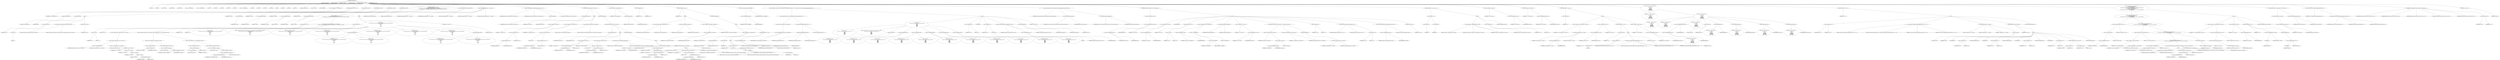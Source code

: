 digraph hostapd_notif_assoc {  
"1000125" [label = "(METHOD,hostapd_notif_assoc)" ]
"1000126" [label = "(PARAM,hostapd_data *hapd)" ]
"1000127" [label = "(PARAM,const u8 *addr)" ]
"1000128" [label = "(PARAM,const u8 *req_ies)" ]
"1000129" [label = "(PARAM,size_t req_ies_len)" ]
"1000130" [label = "(PARAM,int reassoc)" ]
"1000131" [label = "(BLOCK,,)" ]
"1000132" [label = "(LOCAL,v5: int)" ]
"1000133" [label = "(LOCAL,v6: u8)" ]
"1000134" [label = "(LOCAL,v7: const u8 *)" ]
"1000135" [label = "(LOCAL,v8: sta_info *)" ]
"1000136" [label = "(LOCAL,sta: sta_info *)" ]
"1000137" [label = "(LOCAL,v10: wpa_state_machine *)" ]
"1000138" [label = "(LOCAL,v11: wpa_authenticator *)" ]
"1000139" [label = "(LOCAL,v12: int)" ]
"1000140" [label = "(LOCAL,v13: int)" ]
"1000141" [label = "(LOCAL,v14: bool)" ]
"1000142" [label = "(LOCAL,v15: u32)" ]
"1000143" [label = "(LOCAL,v16: int)" ]
"1000144" [label = "(LOCAL,v17: wpa_state_machine *)" ]
"1000145" [label = "(LOCAL,v18: int)" ]
"1000146" [label = "(LOCAL,v20: u8 *)" ]
"1000147" [label = "(LOCAL,v21: int)" ]
"1000148" [label = "(LOCAL,v22: int)" ]
"1000149" [label = "(LOCAL,p: u8)" ]
"1000150" [label = "(LOCAL,pa: u8 *)" ]
"1000151" [label = "(LOCAL,res: u8)" ]
"1000152" [label = "(LOCAL,resa: int)" ]
"1000153" [label = "(LOCAL,elems: ieee802_11_elems)" ]
"1000154" [label = "(LOCAL,buf: u8 [ 1064 ])" ]
"1000155" [label = "(LOCAL,v29: unsigned int)" ]
"1000156" [label = "(<operator>.assignment,v29 = __readgsdword(0x14u))" ]
"1000157" [label = "(IDENTIFIER,v29,v29 = __readgsdword(0x14u))" ]
"1000158" [label = "(__readgsdword,__readgsdword(0x14u))" ]
"1000159" [label = "(LITERAL,0x14u,__readgsdword(0x14u))" ]
"1000160" [label = "(CONTROL_STRUCTURE,if ( !addr ),if ( !addr ))" ]
"1000161" [label = "(<operator>.logicalNot,!addr)" ]
"1000162" [label = "(IDENTIFIER,addr,!addr)" ]
"1000163" [label = "(BLOCK,,)" ]
"1000164" [label = "(<operator>.assignment,v18 = -1)" ]
"1000165" [label = "(IDENTIFIER,v18,v18 = -1)" ]
"1000166" [label = "(<operator>.minus,-1)" ]
"1000167" [label = "(LITERAL,1,-1)" ]
"1000168" [label = "(wpa_printf,wpa_printf(2, \"hostapd_notif_assoc: Skip event with no address\"))" ]
"1000169" [label = "(LITERAL,2,wpa_printf(2, \"hostapd_notif_assoc: Skip event with no address\"))" ]
"1000170" [label = "(LITERAL,\"hostapd_notif_assoc: Skip event with no address\",wpa_printf(2, \"hostapd_notif_assoc: Skip event with no address\"))" ]
"1000171" [label = "(RETURN,return v18;,return v18;)" ]
"1000172" [label = "(IDENTIFIER,v18,return v18;)" ]
"1000173" [label = "(<operator>.assignment,v5 = *addr)" ]
"1000174" [label = "(IDENTIFIER,v5,v5 = *addr)" ]
"1000175" [label = "(<operator>.indirection,*addr)" ]
"1000176" [label = "(IDENTIFIER,addr,v5 = *addr)" ]
"1000177" [label = "(<operator>.assignment,v6 = addr[4])" ]
"1000178" [label = "(IDENTIFIER,v6,v6 = addr[4])" ]
"1000179" [label = "(<operator>.indirectIndexAccess,addr[4])" ]
"1000180" [label = "(IDENTIFIER,addr,v6 = addr[4])" ]
"1000181" [label = "(LITERAL,4,v6 = addr[4])" ]
"1000182" [label = "(<operator>.assignment,res = addr[2])" ]
"1000183" [label = "(IDENTIFIER,res,res = addr[2])" ]
"1000184" [label = "(<operator>.indirectIndexAccess,addr[2])" ]
"1000185" [label = "(IDENTIFIER,addr,res = addr[2])" ]
"1000186" [label = "(LITERAL,2,res = addr[2])" ]
"1000187" [label = "(<operator>.assignment,p = addr[3])" ]
"1000188" [label = "(IDENTIFIER,p,p = addr[3])" ]
"1000189" [label = "(<operator>.indirectIndexAccess,addr[3])" ]
"1000190" [label = "(IDENTIFIER,addr,p = addr[3])" ]
"1000191" [label = "(LITERAL,3,p = addr[3])" ]
"1000192" [label = "(CONTROL_STRUCTURE,if ( (v5 & 1) != 0\n    || !(addr[5] | (unsigned __int8)(v6 | p | res | v5 | addr[1]))\n    || *(_DWORD *)addr == *(_DWORD *)hapd->own_addr && *((_WORD *)addr + 2) == *(_WORD *)&hapd->own_addr[4] ),if ( (v5 & 1) != 0\n    || !(addr[5] | (unsigned __int8)(v6 | p | res | v5 | addr[1]))\n    || *(_DWORD *)addr == *(_DWORD *)hapd->own_addr && *((_WORD *)addr + 2) == *(_WORD *)&hapd->own_addr[4] ))" ]
"1000193" [label = "(<operator>.logicalOr,(v5 & 1) != 0\n    || !(addr[5] | (unsigned __int8)(v6 | p | res | v5 | addr[1]))\n    || *(_DWORD *)addr == *(_DWORD *)hapd->own_addr && *((_WORD *)addr + 2) == *(_WORD *)&hapd->own_addr[4])" ]
"1000194" [label = "(<operator>.notEquals,(v5 & 1) != 0)" ]
"1000195" [label = "(<operator>.and,v5 & 1)" ]
"1000196" [label = "(IDENTIFIER,v5,v5 & 1)" ]
"1000197" [label = "(LITERAL,1,v5 & 1)" ]
"1000198" [label = "(LITERAL,0,(v5 & 1) != 0)" ]
"1000199" [label = "(<operator>.logicalOr,!(addr[5] | (unsigned __int8)(v6 | p | res | v5 | addr[1]))\n    || *(_DWORD *)addr == *(_DWORD *)hapd->own_addr && *((_WORD *)addr + 2) == *(_WORD *)&hapd->own_addr[4])" ]
"1000200" [label = "(<operator>.logicalNot,!(addr[5] | (unsigned __int8)(v6 | p | res | v5 | addr[1])))" ]
"1000201" [label = "(<operator>.or,addr[5] | (unsigned __int8)(v6 | p | res | v5 | addr[1]))" ]
"1000202" [label = "(<operator>.indirectIndexAccess,addr[5])" ]
"1000203" [label = "(IDENTIFIER,addr,addr[5] | (unsigned __int8)(v6 | p | res | v5 | addr[1]))" ]
"1000204" [label = "(LITERAL,5,addr[5] | (unsigned __int8)(v6 | p | res | v5 | addr[1]))" ]
"1000205" [label = "(<operator>.cast,(unsigned __int8)(v6 | p | res | v5 | addr[1]))" ]
"1000206" [label = "(UNKNOWN,unsigned __int8,unsigned __int8)" ]
"1000207" [label = "(<operator>.or,v6 | p | res | v5 | addr[1])" ]
"1000208" [label = "(IDENTIFIER,v6,v6 | p | res | v5 | addr[1])" ]
"1000209" [label = "(<operator>.or,p | res | v5 | addr[1])" ]
"1000210" [label = "(IDENTIFIER,p,p | res | v5 | addr[1])" ]
"1000211" [label = "(<operator>.or,res | v5 | addr[1])" ]
"1000212" [label = "(IDENTIFIER,res,res | v5 | addr[1])" ]
"1000213" [label = "(<operator>.or,v5 | addr[1])" ]
"1000214" [label = "(IDENTIFIER,v5,v5 | addr[1])" ]
"1000215" [label = "(<operator>.indirectIndexAccess,addr[1])" ]
"1000216" [label = "(IDENTIFIER,addr,v5 | addr[1])" ]
"1000217" [label = "(LITERAL,1,v5 | addr[1])" ]
"1000218" [label = "(<operator>.logicalAnd,*(_DWORD *)addr == *(_DWORD *)hapd->own_addr && *((_WORD *)addr + 2) == *(_WORD *)&hapd->own_addr[4])" ]
"1000219" [label = "(<operator>.equals,*(_DWORD *)addr == *(_DWORD *)hapd->own_addr)" ]
"1000220" [label = "(<operator>.indirection,*(_DWORD *)addr)" ]
"1000221" [label = "(<operator>.cast,(_DWORD *)addr)" ]
"1000222" [label = "(UNKNOWN,_DWORD *,_DWORD *)" ]
"1000223" [label = "(IDENTIFIER,addr,(_DWORD *)addr)" ]
"1000224" [label = "(<operator>.indirection,*(_DWORD *)hapd->own_addr)" ]
"1000225" [label = "(<operator>.cast,(_DWORD *)hapd->own_addr)" ]
"1000226" [label = "(UNKNOWN,_DWORD *,_DWORD *)" ]
"1000227" [label = "(<operator>.indirectFieldAccess,hapd->own_addr)" ]
"1000228" [label = "(IDENTIFIER,hapd,(_DWORD *)hapd->own_addr)" ]
"1000229" [label = "(FIELD_IDENTIFIER,own_addr,own_addr)" ]
"1000230" [label = "(<operator>.equals,*((_WORD *)addr + 2) == *(_WORD *)&hapd->own_addr[4])" ]
"1000231" [label = "(<operator>.indirection,*((_WORD *)addr + 2))" ]
"1000232" [label = "(<operator>.addition,(_WORD *)addr + 2)" ]
"1000233" [label = "(<operator>.cast,(_WORD *)addr)" ]
"1000234" [label = "(UNKNOWN,_WORD *,_WORD *)" ]
"1000235" [label = "(IDENTIFIER,addr,(_WORD *)addr)" ]
"1000236" [label = "(LITERAL,2,(_WORD *)addr + 2)" ]
"1000237" [label = "(<operator>.indirection,*(_WORD *)&hapd->own_addr[4])" ]
"1000238" [label = "(<operator>.cast,(_WORD *)&hapd->own_addr[4])" ]
"1000239" [label = "(UNKNOWN,_WORD *,_WORD *)" ]
"1000240" [label = "(<operator>.addressOf,&hapd->own_addr[4])" ]
"1000241" [label = "(<operator>.indirectIndexAccess,hapd->own_addr[4])" ]
"1000242" [label = "(<operator>.indirectFieldAccess,hapd->own_addr)" ]
"1000243" [label = "(IDENTIFIER,hapd,(_WORD *)&hapd->own_addr[4])" ]
"1000244" [label = "(FIELD_IDENTIFIER,own_addr,own_addr)" ]
"1000245" [label = "(LITERAL,4,(_WORD *)&hapd->own_addr[4])" ]
"1000246" [label = "(BLOCK,,)" ]
"1000247" [label = "(<operator>.assignment,v18 = 0)" ]
"1000248" [label = "(IDENTIFIER,v18,v18 = 0)" ]
"1000249" [label = "(LITERAL,0,v18 = 0)" ]
"1000250" [label = "(wpa_printf,wpa_printf(\n      2,\n      \"%s: Invalid SA=%02x:%02x:%02x:%02x:%02x:%02x in received indication - ignore this indication silently\",\n      \"hostapd_notif_assoc\",\n      v5,\n      addr[1],\n      res,\n      p,\n      v6,\n      addr[5]))" ]
"1000251" [label = "(LITERAL,2,wpa_printf(\n      2,\n      \"%s: Invalid SA=%02x:%02x:%02x:%02x:%02x:%02x in received indication - ignore this indication silently\",\n      \"hostapd_notif_assoc\",\n      v5,\n      addr[1],\n      res,\n      p,\n      v6,\n      addr[5]))" ]
"1000252" [label = "(LITERAL,\"%s: Invalid SA=%02x:%02x:%02x:%02x:%02x:%02x in received indication - ignore this indication silently\",wpa_printf(\n      2,\n      \"%s: Invalid SA=%02x:%02x:%02x:%02x:%02x:%02x in received indication - ignore this indication silently\",\n      \"hostapd_notif_assoc\",\n      v5,\n      addr[1],\n      res,\n      p,\n      v6,\n      addr[5]))" ]
"1000253" [label = "(LITERAL,\"hostapd_notif_assoc\",wpa_printf(\n      2,\n      \"%s: Invalid SA=%02x:%02x:%02x:%02x:%02x:%02x in received indication - ignore this indication silently\",\n      \"hostapd_notif_assoc\",\n      v5,\n      addr[1],\n      res,\n      p,\n      v6,\n      addr[5]))" ]
"1000254" [label = "(IDENTIFIER,v5,wpa_printf(\n      2,\n      \"%s: Invalid SA=%02x:%02x:%02x:%02x:%02x:%02x in received indication - ignore this indication silently\",\n      \"hostapd_notif_assoc\",\n      v5,\n      addr[1],\n      res,\n      p,\n      v6,\n      addr[5]))" ]
"1000255" [label = "(<operator>.indirectIndexAccess,addr[1])" ]
"1000256" [label = "(IDENTIFIER,addr,wpa_printf(\n      2,\n      \"%s: Invalid SA=%02x:%02x:%02x:%02x:%02x:%02x in received indication - ignore this indication silently\",\n      \"hostapd_notif_assoc\",\n      v5,\n      addr[1],\n      res,\n      p,\n      v6,\n      addr[5]))" ]
"1000257" [label = "(LITERAL,1,wpa_printf(\n      2,\n      \"%s: Invalid SA=%02x:%02x:%02x:%02x:%02x:%02x in received indication - ignore this indication silently\",\n      \"hostapd_notif_assoc\",\n      v5,\n      addr[1],\n      res,\n      p,\n      v6,\n      addr[5]))" ]
"1000258" [label = "(IDENTIFIER,res,wpa_printf(\n      2,\n      \"%s: Invalid SA=%02x:%02x:%02x:%02x:%02x:%02x in received indication - ignore this indication silently\",\n      \"hostapd_notif_assoc\",\n      v5,\n      addr[1],\n      res,\n      p,\n      v6,\n      addr[5]))" ]
"1000259" [label = "(IDENTIFIER,p,wpa_printf(\n      2,\n      \"%s: Invalid SA=%02x:%02x:%02x:%02x:%02x:%02x in received indication - ignore this indication silently\",\n      \"hostapd_notif_assoc\",\n      v5,\n      addr[1],\n      res,\n      p,\n      v6,\n      addr[5]))" ]
"1000260" [label = "(IDENTIFIER,v6,wpa_printf(\n      2,\n      \"%s: Invalid SA=%02x:%02x:%02x:%02x:%02x:%02x in received indication - ignore this indication silently\",\n      \"hostapd_notif_assoc\",\n      v5,\n      addr[1],\n      res,\n      p,\n      v6,\n      addr[5]))" ]
"1000261" [label = "(<operator>.indirectIndexAccess,addr[5])" ]
"1000262" [label = "(IDENTIFIER,addr,wpa_printf(\n      2,\n      \"%s: Invalid SA=%02x:%02x:%02x:%02x:%02x:%02x in received indication - ignore this indication silently\",\n      \"hostapd_notif_assoc\",\n      v5,\n      addr[1],\n      res,\n      p,\n      v6,\n      addr[5]))" ]
"1000263" [label = "(LITERAL,5,wpa_printf(\n      2,\n      \"%s: Invalid SA=%02x:%02x:%02x:%02x:%02x:%02x in received indication - ignore this indication silently\",\n      \"hostapd_notif_assoc\",\n      v5,\n      addr[1],\n      res,\n      p,\n      v6,\n      addr[5]))" ]
"1000264" [label = "(RETURN,return v18;,return v18;)" ]
"1000265" [label = "(IDENTIFIER,v18,return v18;)" ]
"1000266" [label = "(random_add_randomness,random_add_randomness(addr, 6u))" ]
"1000267" [label = "(IDENTIFIER,addr,random_add_randomness(addr, 6u))" ]
"1000268" [label = "(LITERAL,6u,random_add_randomness(addr, 6u))" ]
"1000269" [label = "(hostapd_logger,hostapd_logger(hapd, addr, 1u, 2, \"associated\"))" ]
"1000270" [label = "(IDENTIFIER,hapd,hostapd_logger(hapd, addr, 1u, 2, \"associated\"))" ]
"1000271" [label = "(IDENTIFIER,addr,hostapd_logger(hapd, addr, 1u, 2, \"associated\"))" ]
"1000272" [label = "(LITERAL,1u,hostapd_logger(hapd, addr, 1u, 2, \"associated\"))" ]
"1000273" [label = "(LITERAL,2,hostapd_logger(hapd, addr, 1u, 2, \"associated\"))" ]
"1000274" [label = "(LITERAL,\"associated\",hostapd_logger(hapd, addr, 1u, 2, \"associated\"))" ]
"1000275" [label = "(ieee802_11_parse_elems,ieee802_11_parse_elems(req_ies, req_ies_len, &elems, 0))" ]
"1000276" [label = "(IDENTIFIER,req_ies,ieee802_11_parse_elems(req_ies, req_ies_len, &elems, 0))" ]
"1000277" [label = "(IDENTIFIER,req_ies_len,ieee802_11_parse_elems(req_ies, req_ies_len, &elems, 0))" ]
"1000278" [label = "(<operator>.addressOf,&elems)" ]
"1000279" [label = "(IDENTIFIER,elems,ieee802_11_parse_elems(req_ies, req_ies_len, &elems, 0))" ]
"1000280" [label = "(LITERAL,0,ieee802_11_parse_elems(req_ies, req_ies_len, &elems, 0))" ]
"1000281" [label = "(CONTROL_STRUCTURE,if ( elems.wps_ie ),if ( elems.wps_ie ))" ]
"1000282" [label = "(<operator>.fieldAccess,elems.wps_ie)" ]
"1000283" [label = "(IDENTIFIER,elems,if ( elems.wps_ie ))" ]
"1000284" [label = "(FIELD_IDENTIFIER,wps_ie,wps_ie)" ]
"1000285" [label = "(BLOCK,,)" ]
"1000286" [label = "(<operator>.assignment,v7 = elems.wps_ie - 2)" ]
"1000287" [label = "(IDENTIFIER,v7,v7 = elems.wps_ie - 2)" ]
"1000288" [label = "(<operator>.subtraction,elems.wps_ie - 2)" ]
"1000289" [label = "(<operator>.fieldAccess,elems.wps_ie)" ]
"1000290" [label = "(IDENTIFIER,elems,elems.wps_ie - 2)" ]
"1000291" [label = "(FIELD_IDENTIFIER,wps_ie,wps_ie)" ]
"1000292" [label = "(LITERAL,2,elems.wps_ie - 2)" ]
"1000293" [label = "(<operator>.assignment,pa = (u8 *)(elems.wps_ie_len + 2))" ]
"1000294" [label = "(IDENTIFIER,pa,pa = (u8 *)(elems.wps_ie_len + 2))" ]
"1000295" [label = "(<operator>.cast,(u8 *)(elems.wps_ie_len + 2))" ]
"1000296" [label = "(UNKNOWN,u8 *,u8 *)" ]
"1000297" [label = "(<operator>.addition,elems.wps_ie_len + 2)" ]
"1000298" [label = "(<operator>.fieldAccess,elems.wps_ie_len)" ]
"1000299" [label = "(IDENTIFIER,elems,elems.wps_ie_len + 2)" ]
"1000300" [label = "(FIELD_IDENTIFIER,wps_ie_len,wps_ie_len)" ]
"1000301" [label = "(LITERAL,2,elems.wps_ie_len + 2)" ]
"1000302" [label = "(wpa_printf,wpa_printf(2, \"STA included WPS IE in (Re)AssocReq\"))" ]
"1000303" [label = "(LITERAL,2,wpa_printf(2, \"STA included WPS IE in (Re)AssocReq\"))" ]
"1000304" [label = "(LITERAL,\"STA included WPS IE in (Re)AssocReq\",wpa_printf(2, \"STA included WPS IE in (Re)AssocReq\"))" ]
"1000305" [label = "(CONTROL_STRUCTURE,else,else)" ]
"1000306" [label = "(CONTROL_STRUCTURE,if ( elems.rsn_ie ),if ( elems.rsn_ie ))" ]
"1000307" [label = "(<operator>.fieldAccess,elems.rsn_ie)" ]
"1000308" [label = "(IDENTIFIER,elems,if ( elems.rsn_ie ))" ]
"1000309" [label = "(FIELD_IDENTIFIER,rsn_ie,rsn_ie)" ]
"1000310" [label = "(BLOCK,,)" ]
"1000311" [label = "(<operator>.assignment,v7 = elems.rsn_ie - 2)" ]
"1000312" [label = "(IDENTIFIER,v7,v7 = elems.rsn_ie - 2)" ]
"1000313" [label = "(<operator>.subtraction,elems.rsn_ie - 2)" ]
"1000314" [label = "(<operator>.fieldAccess,elems.rsn_ie)" ]
"1000315" [label = "(IDENTIFIER,elems,elems.rsn_ie - 2)" ]
"1000316" [label = "(FIELD_IDENTIFIER,rsn_ie,rsn_ie)" ]
"1000317" [label = "(LITERAL,2,elems.rsn_ie - 2)" ]
"1000318" [label = "(<operator>.assignment,pa = (u8 *)(elems.rsn_ie_len + 2))" ]
"1000319" [label = "(IDENTIFIER,pa,pa = (u8 *)(elems.rsn_ie_len + 2))" ]
"1000320" [label = "(<operator>.cast,(u8 *)(elems.rsn_ie_len + 2))" ]
"1000321" [label = "(UNKNOWN,u8 *,u8 *)" ]
"1000322" [label = "(<operator>.addition,elems.rsn_ie_len + 2)" ]
"1000323" [label = "(<operator>.fieldAccess,elems.rsn_ie_len)" ]
"1000324" [label = "(IDENTIFIER,elems,elems.rsn_ie_len + 2)" ]
"1000325" [label = "(FIELD_IDENTIFIER,rsn_ie_len,rsn_ie_len)" ]
"1000326" [label = "(LITERAL,2,elems.rsn_ie_len + 2)" ]
"1000327" [label = "(wpa_printf,wpa_printf(2, \"STA included RSN IE in (Re)AssocReq\"))" ]
"1000328" [label = "(LITERAL,2,wpa_printf(2, \"STA included RSN IE in (Re)AssocReq\"))" ]
"1000329" [label = "(LITERAL,\"STA included RSN IE in (Re)AssocReq\",wpa_printf(2, \"STA included RSN IE in (Re)AssocReq\"))" ]
"1000330" [label = "(CONTROL_STRUCTURE,else,else)" ]
"1000331" [label = "(BLOCK,,)" ]
"1000332" [label = "(<operator>.assignment,v7 = elems.wpa_ie)" ]
"1000333" [label = "(IDENTIFIER,v7,v7 = elems.wpa_ie)" ]
"1000334" [label = "(<operator>.fieldAccess,elems.wpa_ie)" ]
"1000335" [label = "(IDENTIFIER,elems,v7 = elems.wpa_ie)" ]
"1000336" [label = "(FIELD_IDENTIFIER,wpa_ie,wpa_ie)" ]
"1000337" [label = "(CONTROL_STRUCTURE,if ( elems.wpa_ie ),if ( elems.wpa_ie ))" ]
"1000338" [label = "(<operator>.fieldAccess,elems.wpa_ie)" ]
"1000339" [label = "(IDENTIFIER,elems,if ( elems.wpa_ie ))" ]
"1000340" [label = "(FIELD_IDENTIFIER,wpa_ie,wpa_ie)" ]
"1000341" [label = "(BLOCK,,)" ]
"1000342" [label = "(<operator>.assignment,v7 = elems.wpa_ie - 2)" ]
"1000343" [label = "(IDENTIFIER,v7,v7 = elems.wpa_ie - 2)" ]
"1000344" [label = "(<operator>.subtraction,elems.wpa_ie - 2)" ]
"1000345" [label = "(<operator>.fieldAccess,elems.wpa_ie)" ]
"1000346" [label = "(IDENTIFIER,elems,elems.wpa_ie - 2)" ]
"1000347" [label = "(FIELD_IDENTIFIER,wpa_ie,wpa_ie)" ]
"1000348" [label = "(LITERAL,2,elems.wpa_ie - 2)" ]
"1000349" [label = "(<operator>.assignment,pa = (u8 *)(elems.wpa_ie_len + 2))" ]
"1000350" [label = "(IDENTIFIER,pa,pa = (u8 *)(elems.wpa_ie_len + 2))" ]
"1000351" [label = "(<operator>.cast,(u8 *)(elems.wpa_ie_len + 2))" ]
"1000352" [label = "(UNKNOWN,u8 *,u8 *)" ]
"1000353" [label = "(<operator>.addition,elems.wpa_ie_len + 2)" ]
"1000354" [label = "(<operator>.fieldAccess,elems.wpa_ie_len)" ]
"1000355" [label = "(IDENTIFIER,elems,elems.wpa_ie_len + 2)" ]
"1000356" [label = "(FIELD_IDENTIFIER,wpa_ie_len,wpa_ie_len)" ]
"1000357" [label = "(LITERAL,2,elems.wpa_ie_len + 2)" ]
"1000358" [label = "(wpa_printf,wpa_printf(2, \"STA included WPA IE in (Re)AssocReq\"))" ]
"1000359" [label = "(LITERAL,2,wpa_printf(2, \"STA included WPA IE in (Re)AssocReq\"))" ]
"1000360" [label = "(LITERAL,\"STA included WPA IE in (Re)AssocReq\",wpa_printf(2, \"STA included WPA IE in (Re)AssocReq\"))" ]
"1000361" [label = "(CONTROL_STRUCTURE,else,else)" ]
"1000362" [label = "(BLOCK,,)" ]
"1000363" [label = "(wpa_printf,wpa_printf(2, \"STA did not include WPS/RSN/WPA IE in (Re)AssocReq\"))" ]
"1000364" [label = "(LITERAL,2,wpa_printf(2, \"STA did not include WPS/RSN/WPA IE in (Re)AssocReq\"))" ]
"1000365" [label = "(LITERAL,\"STA did not include WPS/RSN/WPA IE in (Re)AssocReq\",wpa_printf(2, \"STA did not include WPS/RSN/WPA IE in (Re)AssocReq\"))" ]
"1000366" [label = "(<operator>.assignment,pa = 0)" ]
"1000367" [label = "(IDENTIFIER,pa,pa = 0)" ]
"1000368" [label = "(LITERAL,0,pa = 0)" ]
"1000369" [label = "(<operator>.assignment,v8 = ap_get_sta(hapd, addr))" ]
"1000370" [label = "(IDENTIFIER,v8,v8 = ap_get_sta(hapd, addr))" ]
"1000371" [label = "(ap_get_sta,ap_get_sta(hapd, addr))" ]
"1000372" [label = "(IDENTIFIER,hapd,ap_get_sta(hapd, addr))" ]
"1000373" [label = "(IDENTIFIER,addr,ap_get_sta(hapd, addr))" ]
"1000374" [label = "(<operator>.assignment,sta = v8)" ]
"1000375" [label = "(IDENTIFIER,sta,sta = v8)" ]
"1000376" [label = "(IDENTIFIER,v8,sta = v8)" ]
"1000377" [label = "(CONTROL_STRUCTURE,if ( v8 ),if ( v8 ))" ]
"1000378" [label = "(IDENTIFIER,v8,if ( v8 ))" ]
"1000379" [label = "(BLOCK,,)" ]
"1000380" [label = "(ap_sta_no_session_timeout,ap_sta_no_session_timeout(hapd, v8))" ]
"1000381" [label = "(IDENTIFIER,hapd,ap_sta_no_session_timeout(hapd, v8))" ]
"1000382" [label = "(IDENTIFIER,v8,ap_sta_no_session_timeout(hapd, v8))" ]
"1000383" [label = "(accounting_sta_stop,accounting_sta_stop(hapd, sta))" ]
"1000384" [label = "(IDENTIFIER,hapd,accounting_sta_stop(hapd, sta))" ]
"1000385" [label = "(IDENTIFIER,sta,accounting_sta_stop(hapd, sta))" ]
"1000386" [label = "(<operator>.assignment,sta->timeout_next = STA_NULLFUNC)" ]
"1000387" [label = "(<operator>.indirectFieldAccess,sta->timeout_next)" ]
"1000388" [label = "(IDENTIFIER,sta,sta->timeout_next = STA_NULLFUNC)" ]
"1000389" [label = "(FIELD_IDENTIFIER,timeout_next,timeout_next)" ]
"1000390" [label = "(IDENTIFIER,STA_NULLFUNC,sta->timeout_next = STA_NULLFUNC)" ]
"1000391" [label = "(CONTROL_STRUCTURE,else,else)" ]
"1000392" [label = "(BLOCK,,)" ]
"1000393" [label = "(<operator>.assignment,sta = ap_sta_add(hapd, addr))" ]
"1000394" [label = "(IDENTIFIER,sta,sta = ap_sta_add(hapd, addr))" ]
"1000395" [label = "(ap_sta_add,ap_sta_add(hapd, addr))" ]
"1000396" [label = "(IDENTIFIER,hapd,ap_sta_add(hapd, addr))" ]
"1000397" [label = "(IDENTIFIER,addr,ap_sta_add(hapd, addr))" ]
"1000398" [label = "(CONTROL_STRUCTURE,if ( !sta ),if ( !sta ))" ]
"1000399" [label = "(<operator>.logicalNot,!sta)" ]
"1000400" [label = "(IDENTIFIER,sta,!sta)" ]
"1000401" [label = "(BLOCK,,)" ]
"1000402" [label = "(<operator>.assignment,v18 = -1)" ]
"1000403" [label = "(IDENTIFIER,v18,v18 = -1)" ]
"1000404" [label = "(<operator>.minus,-1)" ]
"1000405" [label = "(LITERAL,1,-1)" ]
"1000406" [label = "(hostapd_drv_sta_disassoc,hostapd_drv_sta_disassoc(hapd, addr, 5))" ]
"1000407" [label = "(IDENTIFIER,hapd,hostapd_drv_sta_disassoc(hapd, addr, 5))" ]
"1000408" [label = "(IDENTIFIER,addr,hostapd_drv_sta_disassoc(hapd, addr, 5))" ]
"1000409" [label = "(LITERAL,5,hostapd_drv_sta_disassoc(hapd, addr, 5))" ]
"1000410" [label = "(RETURN,return v18;,return v18;)" ]
"1000411" [label = "(IDENTIFIER,v18,return v18;)" ]
"1000412" [label = "(<operators>.assignmentAnd,sta->flags &= 0xFFFECFFF)" ]
"1000413" [label = "(<operator>.indirectFieldAccess,sta->flags)" ]
"1000414" [label = "(IDENTIFIER,sta,sta->flags &= 0xFFFECFFF)" ]
"1000415" [label = "(FIELD_IDENTIFIER,flags,flags)" ]
"1000416" [label = "(LITERAL,0xFFFECFFF,sta->flags &= 0xFFFECFFF)" ]
"1000417" [label = "(CONTROL_STRUCTURE,if ( !hapd->iface->drv_max_acl_mac_addrs && hostapd_check_acl(hapd, addr, 0) != 1 ),if ( !hapd->iface->drv_max_acl_mac_addrs && hostapd_check_acl(hapd, addr, 0) != 1 ))" ]
"1000418" [label = "(<operator>.logicalAnd,!hapd->iface->drv_max_acl_mac_addrs && hostapd_check_acl(hapd, addr, 0) != 1)" ]
"1000419" [label = "(<operator>.logicalNot,!hapd->iface->drv_max_acl_mac_addrs)" ]
"1000420" [label = "(<operator>.indirectFieldAccess,hapd->iface->drv_max_acl_mac_addrs)" ]
"1000421" [label = "(<operator>.indirectFieldAccess,hapd->iface)" ]
"1000422" [label = "(IDENTIFIER,hapd,!hapd->iface->drv_max_acl_mac_addrs)" ]
"1000423" [label = "(FIELD_IDENTIFIER,iface,iface)" ]
"1000424" [label = "(FIELD_IDENTIFIER,drv_max_acl_mac_addrs,drv_max_acl_mac_addrs)" ]
"1000425" [label = "(<operator>.notEquals,hostapd_check_acl(hapd, addr, 0) != 1)" ]
"1000426" [label = "(hostapd_check_acl,hostapd_check_acl(hapd, addr, 0))" ]
"1000427" [label = "(IDENTIFIER,hapd,hostapd_check_acl(hapd, addr, 0))" ]
"1000428" [label = "(IDENTIFIER,addr,hostapd_check_acl(hapd, addr, 0))" ]
"1000429" [label = "(LITERAL,0,hostapd_check_acl(hapd, addr, 0))" ]
"1000430" [label = "(LITERAL,1,hostapd_check_acl(hapd, addr, 0) != 1)" ]
"1000431" [label = "(BLOCK,,)" ]
"1000432" [label = "(wpa_printf,wpa_printf(\n      3,\n      \"STA %02x:%02x:%02x:%02x:%02x:%02x not allowed to connect\",\n      *addr,\n      addr[1],\n      addr[2],\n      addr[3],\n      addr[4],\n      addr[5]))" ]
"1000433" [label = "(LITERAL,3,wpa_printf(\n      3,\n      \"STA %02x:%02x:%02x:%02x:%02x:%02x not allowed to connect\",\n      *addr,\n      addr[1],\n      addr[2],\n      addr[3],\n      addr[4],\n      addr[5]))" ]
"1000434" [label = "(LITERAL,\"STA %02x:%02x:%02x:%02x:%02x:%02x not allowed to connect\",wpa_printf(\n      3,\n      \"STA %02x:%02x:%02x:%02x:%02x:%02x not allowed to connect\",\n      *addr,\n      addr[1],\n      addr[2],\n      addr[3],\n      addr[4],\n      addr[5]))" ]
"1000435" [label = "(<operator>.indirection,*addr)" ]
"1000436" [label = "(IDENTIFIER,addr,wpa_printf(\n      3,\n      \"STA %02x:%02x:%02x:%02x:%02x:%02x not allowed to connect\",\n      *addr,\n      addr[1],\n      addr[2],\n      addr[3],\n      addr[4],\n      addr[5]))" ]
"1000437" [label = "(<operator>.indirectIndexAccess,addr[1])" ]
"1000438" [label = "(IDENTIFIER,addr,wpa_printf(\n      3,\n      \"STA %02x:%02x:%02x:%02x:%02x:%02x not allowed to connect\",\n      *addr,\n      addr[1],\n      addr[2],\n      addr[3],\n      addr[4],\n      addr[5]))" ]
"1000439" [label = "(LITERAL,1,wpa_printf(\n      3,\n      \"STA %02x:%02x:%02x:%02x:%02x:%02x not allowed to connect\",\n      *addr,\n      addr[1],\n      addr[2],\n      addr[3],\n      addr[4],\n      addr[5]))" ]
"1000440" [label = "(<operator>.indirectIndexAccess,addr[2])" ]
"1000441" [label = "(IDENTIFIER,addr,wpa_printf(\n      3,\n      \"STA %02x:%02x:%02x:%02x:%02x:%02x not allowed to connect\",\n      *addr,\n      addr[1],\n      addr[2],\n      addr[3],\n      addr[4],\n      addr[5]))" ]
"1000442" [label = "(LITERAL,2,wpa_printf(\n      3,\n      \"STA %02x:%02x:%02x:%02x:%02x:%02x not allowed to connect\",\n      *addr,\n      addr[1],\n      addr[2],\n      addr[3],\n      addr[4],\n      addr[5]))" ]
"1000443" [label = "(<operator>.indirectIndexAccess,addr[3])" ]
"1000444" [label = "(IDENTIFIER,addr,wpa_printf(\n      3,\n      \"STA %02x:%02x:%02x:%02x:%02x:%02x not allowed to connect\",\n      *addr,\n      addr[1],\n      addr[2],\n      addr[3],\n      addr[4],\n      addr[5]))" ]
"1000445" [label = "(LITERAL,3,wpa_printf(\n      3,\n      \"STA %02x:%02x:%02x:%02x:%02x:%02x not allowed to connect\",\n      *addr,\n      addr[1],\n      addr[2],\n      addr[3],\n      addr[4],\n      addr[5]))" ]
"1000446" [label = "(<operator>.indirectIndexAccess,addr[4])" ]
"1000447" [label = "(IDENTIFIER,addr,wpa_printf(\n      3,\n      \"STA %02x:%02x:%02x:%02x:%02x:%02x not allowed to connect\",\n      *addr,\n      addr[1],\n      addr[2],\n      addr[3],\n      addr[4],\n      addr[5]))" ]
"1000448" [label = "(LITERAL,4,wpa_printf(\n      3,\n      \"STA %02x:%02x:%02x:%02x:%02x:%02x not allowed to connect\",\n      *addr,\n      addr[1],\n      addr[2],\n      addr[3],\n      addr[4],\n      addr[5]))" ]
"1000449" [label = "(<operator>.indirectIndexAccess,addr[5])" ]
"1000450" [label = "(IDENTIFIER,addr,wpa_printf(\n      3,\n      \"STA %02x:%02x:%02x:%02x:%02x:%02x not allowed to connect\",\n      *addr,\n      addr[1],\n      addr[2],\n      addr[3],\n      addr[4],\n      addr[5]))" ]
"1000451" [label = "(LITERAL,5,wpa_printf(\n      3,\n      \"STA %02x:%02x:%02x:%02x:%02x:%02x not allowed to connect\",\n      *addr,\n      addr[1],\n      addr[2],\n      addr[3],\n      addr[4],\n      addr[5]))" ]
"1000452" [label = "(<operator>.assignment,v22 = 1)" ]
"1000453" [label = "(IDENTIFIER,v22,v22 = 1)" ]
"1000454" [label = "(LITERAL,1,v22 = 1)" ]
"1000455" [label = "(JUMP_TARGET,fail)" ]
"1000456" [label = "(<operator>.assignment,v18 = -1)" ]
"1000457" [label = "(IDENTIFIER,v18,v18 = -1)" ]
"1000458" [label = "(<operator>.minus,-1)" ]
"1000459" [label = "(LITERAL,1,-1)" ]
"1000460" [label = "(hostapd_drv_sta_disassoc,hostapd_drv_sta_disassoc(hapd, sta->addr, v22))" ]
"1000461" [label = "(IDENTIFIER,hapd,hostapd_drv_sta_disassoc(hapd, sta->addr, v22))" ]
"1000462" [label = "(<operator>.indirectFieldAccess,sta->addr)" ]
"1000463" [label = "(IDENTIFIER,sta,hostapd_drv_sta_disassoc(hapd, sta->addr, v22))" ]
"1000464" [label = "(FIELD_IDENTIFIER,addr,addr)" ]
"1000465" [label = "(IDENTIFIER,v22,hostapd_drv_sta_disassoc(hapd, sta->addr, v22))" ]
"1000466" [label = "(ap_free_sta,ap_free_sta(hapd, sta))" ]
"1000467" [label = "(IDENTIFIER,hapd,ap_free_sta(hapd, sta))" ]
"1000468" [label = "(IDENTIFIER,sta,ap_free_sta(hapd, sta))" ]
"1000469" [label = "(RETURN,return v18;,return v18;)" ]
"1000470" [label = "(IDENTIFIER,v18,return v18;)" ]
"1000471" [label = "(ap_copy_sta_supp_op_classes,ap_copy_sta_supp_op_classes(sta, elems.supp_op_classes, elems.supp_op_classes_len))" ]
"1000472" [label = "(IDENTIFIER,sta,ap_copy_sta_supp_op_classes(sta, elems.supp_op_classes, elems.supp_op_classes_len))" ]
"1000473" [label = "(<operator>.fieldAccess,elems.supp_op_classes)" ]
"1000474" [label = "(IDENTIFIER,elems,ap_copy_sta_supp_op_classes(sta, elems.supp_op_classes, elems.supp_op_classes_len))" ]
"1000475" [label = "(FIELD_IDENTIFIER,supp_op_classes,supp_op_classes)" ]
"1000476" [label = "(<operator>.fieldAccess,elems.supp_op_classes_len)" ]
"1000477" [label = "(IDENTIFIER,elems,ap_copy_sta_supp_op_classes(sta, elems.supp_op_classes, elems.supp_op_classes_len))" ]
"1000478" [label = "(FIELD_IDENTIFIER,supp_op_classes_len,supp_op_classes_len)" ]
"1000479" [label = "(CONTROL_STRUCTURE,if ( !hapd->conf->wpa ),if ( !hapd->conf->wpa ))" ]
"1000480" [label = "(<operator>.logicalNot,!hapd->conf->wpa)" ]
"1000481" [label = "(<operator>.indirectFieldAccess,hapd->conf->wpa)" ]
"1000482" [label = "(<operator>.indirectFieldAccess,hapd->conf)" ]
"1000483" [label = "(IDENTIFIER,hapd,!hapd->conf->wpa)" ]
"1000484" [label = "(FIELD_IDENTIFIER,conf,conf)" ]
"1000485" [label = "(FIELD_IDENTIFIER,wpa,wpa)" ]
"1000486" [label = "(BLOCK,,)" ]
"1000487" [label = "(<operator>.assignment,v15 = sta->flags)" ]
"1000488" [label = "(IDENTIFIER,v15,v15 = sta->flags)" ]
"1000489" [label = "(<operator>.indirectFieldAccess,sta->flags)" ]
"1000490" [label = "(IDENTIFIER,sta,v15 = sta->flags)" ]
"1000491" [label = "(FIELD_IDENTIFIER,flags,flags)" ]
"1000492" [label = "(JUMP_TARGET,LABEL_19)" ]
"1000493" [label = "(<operator>.assignment,v16 = v15 & 2)" ]
"1000494" [label = "(IDENTIFIER,v16,v16 = v15 & 2)" ]
"1000495" [label = "(<operator>.and,v15 & 2)" ]
"1000496" [label = "(IDENTIFIER,v15,v15 & 2)" ]
"1000497" [label = "(LITERAL,2,v15 & 2)" ]
"1000498" [label = "(<operator>.assignment,sta->flags = v15 & 0xFFF7FFFF | 3)" ]
"1000499" [label = "(<operator>.indirectFieldAccess,sta->flags)" ]
"1000500" [label = "(IDENTIFIER,sta,sta->flags = v15 & 0xFFF7FFFF | 3)" ]
"1000501" [label = "(FIELD_IDENTIFIER,flags,flags)" ]
"1000502" [label = "(<operator>.or,v15 & 0xFFF7FFFF | 3)" ]
"1000503" [label = "(<operator>.and,v15 & 0xFFF7FFFF)" ]
"1000504" [label = "(IDENTIFIER,v15,v15 & 0xFFF7FFFF)" ]
"1000505" [label = "(LITERAL,0xFFF7FFFF,v15 & 0xFFF7FFFF)" ]
"1000506" [label = "(LITERAL,3,v15 & 0xFFF7FFFF | 3)" ]
"1000507" [label = "(hostapd_set_sta_flags,hostapd_set_sta_flags(hapd, sta))" ]
"1000508" [label = "(IDENTIFIER,hapd,hostapd_set_sta_flags(hapd, sta))" ]
"1000509" [label = "(IDENTIFIER,sta,hostapd_set_sta_flags(hapd, sta))" ]
"1000510" [label = "(<operator>.assignment,v17 = sta->wpa_sm)" ]
"1000511" [label = "(IDENTIFIER,v17,v17 = sta->wpa_sm)" ]
"1000512" [label = "(<operator>.indirectFieldAccess,sta->wpa_sm)" ]
"1000513" [label = "(IDENTIFIER,sta,v17 = sta->wpa_sm)" ]
"1000514" [label = "(FIELD_IDENTIFIER,wpa_sm,wpa_sm)" ]
"1000515" [label = "(CONTROL_STRUCTURE,if ( reassoc && sta->auth_alg == 2 ),if ( reassoc && sta->auth_alg == 2 ))" ]
"1000516" [label = "(<operator>.logicalAnd,reassoc && sta->auth_alg == 2)" ]
"1000517" [label = "(IDENTIFIER,reassoc,reassoc && sta->auth_alg == 2)" ]
"1000518" [label = "(<operator>.equals,sta->auth_alg == 2)" ]
"1000519" [label = "(<operator>.indirectFieldAccess,sta->auth_alg)" ]
"1000520" [label = "(IDENTIFIER,sta,sta->auth_alg == 2)" ]
"1000521" [label = "(FIELD_IDENTIFIER,auth_alg,auth_alg)" ]
"1000522" [label = "(LITERAL,2,sta->auth_alg == 2)" ]
"1000523" [label = "(wpa_auth_sm_event,wpa_auth_sm_event(v17, WPA_ASSOC_FT))" ]
"1000524" [label = "(IDENTIFIER,v17,wpa_auth_sm_event(v17, WPA_ASSOC_FT))" ]
"1000525" [label = "(IDENTIFIER,WPA_ASSOC_FT,wpa_auth_sm_event(v17, WPA_ASSOC_FT))" ]
"1000526" [label = "(CONTROL_STRUCTURE,else,else)" ]
"1000527" [label = "(wpa_auth_sm_event,wpa_auth_sm_event(v17, WPA_ASSOC))" ]
"1000528" [label = "(IDENTIFIER,v17,wpa_auth_sm_event(v17, WPA_ASSOC))" ]
"1000529" [label = "(IDENTIFIER,WPA_ASSOC,wpa_auth_sm_event(v17, WPA_ASSOC))" ]
"1000530" [label = "(<operator>.assignment,v18 = 0)" ]
"1000531" [label = "(IDENTIFIER,v18,v18 = 0)" ]
"1000532" [label = "(LITERAL,0,v18 = 0)" ]
"1000533" [label = "(hostapd_new_assoc_sta,hostapd_new_assoc_sta(hapd, sta, v16 != 0))" ]
"1000534" [label = "(IDENTIFIER,hapd,hostapd_new_assoc_sta(hapd, sta, v16 != 0))" ]
"1000535" [label = "(IDENTIFIER,sta,hostapd_new_assoc_sta(hapd, sta, v16 != 0))" ]
"1000536" [label = "(<operator>.notEquals,v16 != 0)" ]
"1000537" [label = "(IDENTIFIER,v16,v16 != 0)" ]
"1000538" [label = "(LITERAL,0,v16 != 0)" ]
"1000539" [label = "(ieee802_1x_notify_port_enabled,ieee802_1x_notify_port_enabled(sta->eapol_sm, 1))" ]
"1000540" [label = "(<operator>.indirectFieldAccess,sta->eapol_sm)" ]
"1000541" [label = "(IDENTIFIER,sta,ieee802_1x_notify_port_enabled(sta->eapol_sm, 1))" ]
"1000542" [label = "(FIELD_IDENTIFIER,eapol_sm,eapol_sm)" ]
"1000543" [label = "(LITERAL,1,ieee802_1x_notify_port_enabled(sta->eapol_sm, 1))" ]
"1000544" [label = "(RETURN,return v18;,return v18;)" ]
"1000545" [label = "(IDENTIFIER,v18,return v18;)" ]
"1000546" [label = "(CONTROL_STRUCTURE,if ( !v7 || !pa ),if ( !v7 || !pa ))" ]
"1000547" [label = "(<operator>.logicalOr,!v7 || !pa)" ]
"1000548" [label = "(<operator>.logicalNot,!v7)" ]
"1000549" [label = "(IDENTIFIER,v7,!v7)" ]
"1000550" [label = "(<operator>.logicalNot,!pa)" ]
"1000551" [label = "(IDENTIFIER,pa,!pa)" ]
"1000552" [label = "(BLOCK,,)" ]
"1000553" [label = "(wpa_printf,wpa_printf(2, \"No WPA/RSN IE from STA\", addr, addr))" ]
"1000554" [label = "(LITERAL,2,wpa_printf(2, \"No WPA/RSN IE from STA\", addr, addr))" ]
"1000555" [label = "(LITERAL,\"No WPA/RSN IE from STA\",wpa_printf(2, \"No WPA/RSN IE from STA\", addr, addr))" ]
"1000556" [label = "(IDENTIFIER,addr,wpa_printf(2, \"No WPA/RSN IE from STA\", addr, addr))" ]
"1000557" [label = "(IDENTIFIER,addr,wpa_printf(2, \"No WPA/RSN IE from STA\", addr, addr))" ]
"1000558" [label = "(<operator>.assignment,v22 = 13)" ]
"1000559" [label = "(IDENTIFIER,v22,v22 = 13)" ]
"1000560" [label = "(LITERAL,13,v22 = 13)" ]
"1000561" [label = "(CONTROL_STRUCTURE,goto fail;,goto fail;)" ]
"1000562" [label = "(<operator>.assignment,v10 = sta->wpa_sm)" ]
"1000563" [label = "(IDENTIFIER,v10,v10 = sta->wpa_sm)" ]
"1000564" [label = "(<operator>.indirectFieldAccess,sta->wpa_sm)" ]
"1000565" [label = "(IDENTIFIER,sta,v10 = sta->wpa_sm)" ]
"1000566" [label = "(FIELD_IDENTIFIER,wpa_sm,wpa_sm)" ]
"1000567" [label = "(<operator>.assignment,v11 = hapd->wpa_auth)" ]
"1000568" [label = "(IDENTIFIER,v11,v11 = hapd->wpa_auth)" ]
"1000569" [label = "(<operator>.indirectFieldAccess,hapd->wpa_auth)" ]
"1000570" [label = "(IDENTIFIER,hapd,v11 = hapd->wpa_auth)" ]
"1000571" [label = "(FIELD_IDENTIFIER,wpa_auth,wpa_auth)" ]
"1000572" [label = "(CONTROL_STRUCTURE,if ( !v10 ),if ( !v10 ))" ]
"1000573" [label = "(<operator>.logicalNot,!v10)" ]
"1000574" [label = "(IDENTIFIER,v10,!v10)" ]
"1000575" [label = "(BLOCK,,)" ]
"1000576" [label = "(<operator>.assignment,v10 = wpa_auth_sta_init(v11, sta->addr, 0))" ]
"1000577" [label = "(IDENTIFIER,v10,v10 = wpa_auth_sta_init(v11, sta->addr, 0))" ]
"1000578" [label = "(wpa_auth_sta_init,wpa_auth_sta_init(v11, sta->addr, 0))" ]
"1000579" [label = "(IDENTIFIER,v11,wpa_auth_sta_init(v11, sta->addr, 0))" ]
"1000580" [label = "(<operator>.indirectFieldAccess,sta->addr)" ]
"1000581" [label = "(IDENTIFIER,sta,wpa_auth_sta_init(v11, sta->addr, 0))" ]
"1000582" [label = "(FIELD_IDENTIFIER,addr,addr)" ]
"1000583" [label = "(LITERAL,0,wpa_auth_sta_init(v11, sta->addr, 0))" ]
"1000584" [label = "(<operator>.assignment,sta->wpa_sm = v10)" ]
"1000585" [label = "(<operator>.indirectFieldAccess,sta->wpa_sm)" ]
"1000586" [label = "(IDENTIFIER,sta,sta->wpa_sm = v10)" ]
"1000587" [label = "(FIELD_IDENTIFIER,wpa_sm,wpa_sm)" ]
"1000588" [label = "(IDENTIFIER,v10,sta->wpa_sm = v10)" ]
"1000589" [label = "(CONTROL_STRUCTURE,if ( !v10 ),if ( !v10 ))" ]
"1000590" [label = "(<operator>.logicalNot,!v10)" ]
"1000591" [label = "(IDENTIFIER,v10,!v10)" ]
"1000592" [label = "(BLOCK,,)" ]
"1000593" [label = "(<operator>.assignment,v18 = -1)" ]
"1000594" [label = "(IDENTIFIER,v18,v18 = -1)" ]
"1000595" [label = "(<operator>.minus,-1)" ]
"1000596" [label = "(LITERAL,1,-1)" ]
"1000597" [label = "(wpa_printf,wpa_printf(5, \"Failed to initialize WPA state machine\", v21, v21))" ]
"1000598" [label = "(LITERAL,5,wpa_printf(5, \"Failed to initialize WPA state machine\", v21, v21))" ]
"1000599" [label = "(LITERAL,\"Failed to initialize WPA state machine\",wpa_printf(5, \"Failed to initialize WPA state machine\", v21, v21))" ]
"1000600" [label = "(IDENTIFIER,v21,wpa_printf(5, \"Failed to initialize WPA state machine\", v21, v21))" ]
"1000601" [label = "(IDENTIFIER,v21,wpa_printf(5, \"Failed to initialize WPA state machine\", v21, v21))" ]
"1000602" [label = "(RETURN,return v18;,return v18;)" ]
"1000603" [label = "(IDENTIFIER,v18,return v18;)" ]
"1000604" [label = "(<operator>.assignment,v11 = hapd->wpa_auth)" ]
"1000605" [label = "(IDENTIFIER,v11,v11 = hapd->wpa_auth)" ]
"1000606" [label = "(<operator>.indirectFieldAccess,hapd->wpa_auth)" ]
"1000607" [label = "(IDENTIFIER,hapd,v11 = hapd->wpa_auth)" ]
"1000608" [label = "(FIELD_IDENTIFIER,wpa_auth,wpa_auth)" ]
"1000609" [label = "(<operator>.assignment,v12 = wpa_validate_wpa_ie(\n          v11,\n          v10,\n          hapd->iface->freq,\n          v7,\n          (size_t)pa,\n          elems.mdie,\n          elems.mdie_len,\n          elems.owe_dh,\n          elems.owe_dh_len))" ]
"1000610" [label = "(IDENTIFIER,v12,v12 = wpa_validate_wpa_ie(\n          v11,\n          v10,\n          hapd->iface->freq,\n          v7,\n          (size_t)pa,\n          elems.mdie,\n          elems.mdie_len,\n          elems.owe_dh,\n          elems.owe_dh_len))" ]
"1000611" [label = "(wpa_validate_wpa_ie,wpa_validate_wpa_ie(\n          v11,\n          v10,\n          hapd->iface->freq,\n          v7,\n          (size_t)pa,\n          elems.mdie,\n          elems.mdie_len,\n          elems.owe_dh,\n          elems.owe_dh_len))" ]
"1000612" [label = "(IDENTIFIER,v11,wpa_validate_wpa_ie(\n          v11,\n          v10,\n          hapd->iface->freq,\n          v7,\n          (size_t)pa,\n          elems.mdie,\n          elems.mdie_len,\n          elems.owe_dh,\n          elems.owe_dh_len))" ]
"1000613" [label = "(IDENTIFIER,v10,wpa_validate_wpa_ie(\n          v11,\n          v10,\n          hapd->iface->freq,\n          v7,\n          (size_t)pa,\n          elems.mdie,\n          elems.mdie_len,\n          elems.owe_dh,\n          elems.owe_dh_len))" ]
"1000614" [label = "(<operator>.indirectFieldAccess,hapd->iface->freq)" ]
"1000615" [label = "(<operator>.indirectFieldAccess,hapd->iface)" ]
"1000616" [label = "(IDENTIFIER,hapd,wpa_validate_wpa_ie(\n          v11,\n          v10,\n          hapd->iface->freq,\n          v7,\n          (size_t)pa,\n          elems.mdie,\n          elems.mdie_len,\n          elems.owe_dh,\n          elems.owe_dh_len))" ]
"1000617" [label = "(FIELD_IDENTIFIER,iface,iface)" ]
"1000618" [label = "(FIELD_IDENTIFIER,freq,freq)" ]
"1000619" [label = "(IDENTIFIER,v7,wpa_validate_wpa_ie(\n          v11,\n          v10,\n          hapd->iface->freq,\n          v7,\n          (size_t)pa,\n          elems.mdie,\n          elems.mdie_len,\n          elems.owe_dh,\n          elems.owe_dh_len))" ]
"1000620" [label = "(<operator>.cast,(size_t)pa)" ]
"1000621" [label = "(UNKNOWN,size_t,size_t)" ]
"1000622" [label = "(IDENTIFIER,pa,(size_t)pa)" ]
"1000623" [label = "(<operator>.fieldAccess,elems.mdie)" ]
"1000624" [label = "(IDENTIFIER,elems,wpa_validate_wpa_ie(\n          v11,\n          v10,\n          hapd->iface->freq,\n          v7,\n          (size_t)pa,\n          elems.mdie,\n          elems.mdie_len,\n          elems.owe_dh,\n          elems.owe_dh_len))" ]
"1000625" [label = "(FIELD_IDENTIFIER,mdie,mdie)" ]
"1000626" [label = "(<operator>.fieldAccess,elems.mdie_len)" ]
"1000627" [label = "(IDENTIFIER,elems,wpa_validate_wpa_ie(\n          v11,\n          v10,\n          hapd->iface->freq,\n          v7,\n          (size_t)pa,\n          elems.mdie,\n          elems.mdie_len,\n          elems.owe_dh,\n          elems.owe_dh_len))" ]
"1000628" [label = "(FIELD_IDENTIFIER,mdie_len,mdie_len)" ]
"1000629" [label = "(<operator>.fieldAccess,elems.owe_dh)" ]
"1000630" [label = "(IDENTIFIER,elems,wpa_validate_wpa_ie(\n          v11,\n          v10,\n          hapd->iface->freq,\n          v7,\n          (size_t)pa,\n          elems.mdie,\n          elems.mdie_len,\n          elems.owe_dh,\n          elems.owe_dh_len))" ]
"1000631" [label = "(FIELD_IDENTIFIER,owe_dh,owe_dh)" ]
"1000632" [label = "(<operator>.fieldAccess,elems.owe_dh_len)" ]
"1000633" [label = "(IDENTIFIER,elems,wpa_validate_wpa_ie(\n          v11,\n          v10,\n          hapd->iface->freq,\n          v7,\n          (size_t)pa,\n          elems.mdie,\n          elems.mdie_len,\n          elems.owe_dh,\n          elems.owe_dh_len))" ]
"1000634" [label = "(FIELD_IDENTIFIER,owe_dh_len,owe_dh_len)" ]
"1000635" [label = "(CONTROL_STRUCTURE,if ( v12 ),if ( v12 ))" ]
"1000636" [label = "(IDENTIFIER,v12,if ( v12 ))" ]
"1000637" [label = "(BLOCK,,)" ]
"1000638" [label = "(<operator>.assignment,resa = v12)" ]
"1000639" [label = "(IDENTIFIER,resa,resa = v12)" ]
"1000640" [label = "(IDENTIFIER,v12,resa = v12)" ]
"1000641" [label = "(wpa_printf,wpa_printf(2, \"WPA/RSN information element rejected? (res %u)\", v12, v13))" ]
"1000642" [label = "(LITERAL,2,wpa_printf(2, \"WPA/RSN information element rejected? (res %u)\", v12, v13))" ]
"1000643" [label = "(LITERAL,\"WPA/RSN information element rejected? (res %u)\",wpa_printf(2, \"WPA/RSN information element rejected? (res %u)\", v12, v13))" ]
"1000644" [label = "(IDENTIFIER,v12,wpa_printf(2, \"WPA/RSN information element rejected? (res %u)\", v12, v13))" ]
"1000645" [label = "(IDENTIFIER,v13,wpa_printf(2, \"WPA/RSN information element rejected? (res %u)\", v12, v13))" ]
"1000646" [label = "(wpa_hexdump,wpa_hexdump(2, \"IE\", v7, (size_t)pa))" ]
"1000647" [label = "(LITERAL,2,wpa_hexdump(2, \"IE\", v7, (size_t)pa))" ]
"1000648" [label = "(LITERAL,\"IE\",wpa_hexdump(2, \"IE\", v7, (size_t)pa))" ]
"1000649" [label = "(IDENTIFIER,v7,wpa_hexdump(2, \"IE\", v7, (size_t)pa))" ]
"1000650" [label = "(<operator>.cast,(size_t)pa)" ]
"1000651" [label = "(UNKNOWN,size_t,size_t)" ]
"1000652" [label = "(IDENTIFIER,pa,(size_t)pa)" ]
"1000653" [label = "(CONTROL_STRUCTURE,switch ( resa ),switch ( resa ))" ]
"1000654" [label = "(IDENTIFIER,resa,switch ( resa ))" ]
"1000655" [label = "(BLOCK,,)" ]
"1000656" [label = "(JUMP_TARGET,case 2)" ]
"1000657" [label = "(<operator>.assignment,v22 = 18)" ]
"1000658" [label = "(IDENTIFIER,v22,v22 = 18)" ]
"1000659" [label = "(LITERAL,18,v22 = 18)" ]
"1000660" [label = "(CONTROL_STRUCTURE,break;,break;)" ]
"1000661" [label = "(JUMP_TARGET,case 3)" ]
"1000662" [label = "(<operator>.assignment,v22 = 19)" ]
"1000663" [label = "(IDENTIFIER,v22,v22 = 19)" ]
"1000664" [label = "(LITERAL,19,v22 = 19)" ]
"1000665" [label = "(CONTROL_STRUCTURE,break;,break;)" ]
"1000666" [label = "(JUMP_TARGET,case 4)" ]
"1000667" [label = "(<operator>.assignment,v22 = 20)" ]
"1000668" [label = "(IDENTIFIER,v22,v22 = 20)" ]
"1000669" [label = "(LITERAL,20,v22 = 20)" ]
"1000670" [label = "(CONTROL_STRUCTURE,break;,break;)" ]
"1000671" [label = "(JUMP_TARGET,default)" ]
"1000672" [label = "(<operator>.assignment,v22 = 13)" ]
"1000673" [label = "(IDENTIFIER,v22,v22 = 13)" ]
"1000674" [label = "(LITERAL,13,v22 = 13)" ]
"1000675" [label = "(CONTROL_STRUCTURE,if ( resa == 8 ),if ( resa == 8 ))" ]
"1000676" [label = "(<operator>.equals,resa == 8)" ]
"1000677" [label = "(IDENTIFIER,resa,resa == 8)" ]
"1000678" [label = "(LITERAL,8,resa == 8)" ]
"1000679" [label = "(<operator>.assignment,v22 = 24)" ]
"1000680" [label = "(IDENTIFIER,v22,v22 = 24)" ]
"1000681" [label = "(LITERAL,24,v22 = 24)" ]
"1000682" [label = "(CONTROL_STRUCTURE,break;,break;)" ]
"1000683" [label = "(CONTROL_STRUCTURE,goto fail;,goto fail;)" ]
"1000684" [label = "(CONTROL_STRUCTURE,if ( (sta->flags & 0x402) != 1026\n    || (v18 = sta->sa_query_timed_out) != 0\n    || sta->sa_query_count > 0\n    && ((ap_check_sa_query_timeout(hapd, sta), (sta->flags & 0x402) != 1026) || sta->sa_query_timed_out)\n    || sta->auth_alg == 2 ),if ( (sta->flags & 0x402) != 1026\n    || (v18 = sta->sa_query_timed_out) != 0\n    || sta->sa_query_count > 0\n    && ((ap_check_sa_query_timeout(hapd, sta), (sta->flags & 0x402) != 1026) || sta->sa_query_timed_out)\n    || sta->auth_alg == 2 ))" ]
"1000685" [label = "(<operator>.logicalOr,(sta->flags & 0x402) != 1026\n    || (v18 = sta->sa_query_timed_out) != 0\n    || sta->sa_query_count > 0\n    && ((ap_check_sa_query_timeout(hapd, sta), (sta->flags & 0x402) != 1026) || sta->sa_query_timed_out)\n    || sta->auth_alg == 2)" ]
"1000686" [label = "(<operator>.notEquals,(sta->flags & 0x402) != 1026)" ]
"1000687" [label = "(<operator>.and,sta->flags & 0x402)" ]
"1000688" [label = "(<operator>.indirectFieldAccess,sta->flags)" ]
"1000689" [label = "(IDENTIFIER,sta,sta->flags & 0x402)" ]
"1000690" [label = "(FIELD_IDENTIFIER,flags,flags)" ]
"1000691" [label = "(LITERAL,0x402,sta->flags & 0x402)" ]
"1000692" [label = "(LITERAL,1026,(sta->flags & 0x402) != 1026)" ]
"1000693" [label = "(<operator>.logicalOr,(v18 = sta->sa_query_timed_out) != 0\n    || sta->sa_query_count > 0\n    && ((ap_check_sa_query_timeout(hapd, sta), (sta->flags & 0x402) != 1026) || sta->sa_query_timed_out)\n    || sta->auth_alg == 2)" ]
"1000694" [label = "(<operator>.notEquals,(v18 = sta->sa_query_timed_out) != 0)" ]
"1000695" [label = "(<operator>.assignment,v18 = sta->sa_query_timed_out)" ]
"1000696" [label = "(IDENTIFIER,v18,v18 = sta->sa_query_timed_out)" ]
"1000697" [label = "(<operator>.indirectFieldAccess,sta->sa_query_timed_out)" ]
"1000698" [label = "(IDENTIFIER,sta,v18 = sta->sa_query_timed_out)" ]
"1000699" [label = "(FIELD_IDENTIFIER,sa_query_timed_out,sa_query_timed_out)" ]
"1000700" [label = "(LITERAL,0,(v18 = sta->sa_query_timed_out) != 0)" ]
"1000701" [label = "(<operator>.logicalOr,sta->sa_query_count > 0\n    && ((ap_check_sa_query_timeout(hapd, sta), (sta->flags & 0x402) != 1026) || sta->sa_query_timed_out)\n    || sta->auth_alg == 2)" ]
"1000702" [label = "(<operator>.logicalAnd,sta->sa_query_count > 0\n    && ((ap_check_sa_query_timeout(hapd, sta), (sta->flags & 0x402) != 1026) || sta->sa_query_timed_out))" ]
"1000703" [label = "(<operator>.greaterThan,sta->sa_query_count > 0)" ]
"1000704" [label = "(<operator>.indirectFieldAccess,sta->sa_query_count)" ]
"1000705" [label = "(IDENTIFIER,sta,sta->sa_query_count > 0)" ]
"1000706" [label = "(FIELD_IDENTIFIER,sa_query_count,sa_query_count)" ]
"1000707" [label = "(LITERAL,0,sta->sa_query_count > 0)" ]
"1000708" [label = "(<operator>.logicalOr,(ap_check_sa_query_timeout(hapd, sta), (sta->flags & 0x402) != 1026) || sta->sa_query_timed_out)" ]
"1000709" [label = "(BLOCK,,)" ]
"1000710" [label = "(ap_check_sa_query_timeout,ap_check_sa_query_timeout(hapd, sta))" ]
"1000711" [label = "(IDENTIFIER,hapd,ap_check_sa_query_timeout(hapd, sta))" ]
"1000712" [label = "(IDENTIFIER,sta,ap_check_sa_query_timeout(hapd, sta))" ]
"1000713" [label = "(<operator>.notEquals,(sta->flags & 0x402) != 1026)" ]
"1000714" [label = "(<operator>.and,sta->flags & 0x402)" ]
"1000715" [label = "(<operator>.indirectFieldAccess,sta->flags)" ]
"1000716" [label = "(IDENTIFIER,sta,sta->flags & 0x402)" ]
"1000717" [label = "(FIELD_IDENTIFIER,flags,flags)" ]
"1000718" [label = "(LITERAL,0x402,sta->flags & 0x402)" ]
"1000719" [label = "(LITERAL,1026,(sta->flags & 0x402) != 1026)" ]
"1000720" [label = "(<operator>.indirectFieldAccess,sta->sa_query_timed_out)" ]
"1000721" [label = "(IDENTIFIER,sta,(ap_check_sa_query_timeout(hapd, sta), (sta->flags & 0x402) != 1026) || sta->sa_query_timed_out)" ]
"1000722" [label = "(FIELD_IDENTIFIER,sa_query_timed_out,sa_query_timed_out)" ]
"1000723" [label = "(<operator>.equals,sta->auth_alg == 2)" ]
"1000724" [label = "(<operator>.indirectFieldAccess,sta->auth_alg)" ]
"1000725" [label = "(IDENTIFIER,sta,sta->auth_alg == 2)" ]
"1000726" [label = "(FIELD_IDENTIFIER,auth_alg,auth_alg)" ]
"1000727" [label = "(LITERAL,2,sta->auth_alg == 2)" ]
"1000728" [label = "(BLOCK,,)" ]
"1000729" [label = "(<operator>.assignment,v14 = wpa_auth_uses_mfp(sta->wpa_sm) == 0)" ]
"1000730" [label = "(IDENTIFIER,v14,v14 = wpa_auth_uses_mfp(sta->wpa_sm) == 0)" ]
"1000731" [label = "(<operator>.equals,wpa_auth_uses_mfp(sta->wpa_sm) == 0)" ]
"1000732" [label = "(wpa_auth_uses_mfp,wpa_auth_uses_mfp(sta->wpa_sm))" ]
"1000733" [label = "(<operator>.indirectFieldAccess,sta->wpa_sm)" ]
"1000734" [label = "(IDENTIFIER,sta,wpa_auth_uses_mfp(sta->wpa_sm))" ]
"1000735" [label = "(FIELD_IDENTIFIER,wpa_sm,wpa_sm)" ]
"1000736" [label = "(LITERAL,0,wpa_auth_uses_mfp(sta->wpa_sm) == 0)" ]
"1000737" [label = "(<operator>.assignment,v15 = sta->flags)" ]
"1000738" [label = "(IDENTIFIER,v15,v15 = sta->flags)" ]
"1000739" [label = "(<operator>.indirectFieldAccess,sta->flags)" ]
"1000740" [label = "(IDENTIFIER,sta,v15 = sta->flags)" ]
"1000741" [label = "(FIELD_IDENTIFIER,flags,flags)" ]
"1000742" [label = "(CONTROL_STRUCTURE,if ( v14 ),if ( v14 ))" ]
"1000743" [label = "(IDENTIFIER,v14,if ( v14 ))" ]
"1000744" [label = "(<operators>.assignmentAnd,BYTE1(v15) &= 0xFBu)" ]
"1000745" [label = "(BYTE1,BYTE1(v15))" ]
"1000746" [label = "(IDENTIFIER,v15,BYTE1(v15))" ]
"1000747" [label = "(LITERAL,0xFBu,BYTE1(v15) &= 0xFBu)" ]
"1000748" [label = "(CONTROL_STRUCTURE,else,else)" ]
"1000749" [label = "(<operators>.assignmentOr,BYTE1(v15) |= 4u)" ]
"1000750" [label = "(BYTE1,BYTE1(v15))" ]
"1000751" [label = "(IDENTIFIER,v15,BYTE1(v15))" ]
"1000752" [label = "(LITERAL,4u,BYTE1(v15) |= 4u)" ]
"1000753" [label = "(CONTROL_STRUCTURE,goto LABEL_19;,goto LABEL_19;)" ]
"1000754" [label = "(CONTROL_STRUCTURE,if ( !sta->sa_query_count ),if ( !sta->sa_query_count ))" ]
"1000755" [label = "(<operator>.logicalNot,!sta->sa_query_count)" ]
"1000756" [label = "(<operator>.indirectFieldAccess,sta->sa_query_count)" ]
"1000757" [label = "(IDENTIFIER,sta,!sta->sa_query_count)" ]
"1000758" [label = "(FIELD_IDENTIFIER,sa_query_count,sa_query_count)" ]
"1000759" [label = "(ap_sta_start_sa_query,ap_sta_start_sa_query(hapd, sta))" ]
"1000760" [label = "(IDENTIFIER,hapd,ap_sta_start_sa_query(hapd, sta))" ]
"1000761" [label = "(IDENTIFIER,sta,ap_sta_start_sa_query(hapd, sta))" ]
"1000762" [label = "(<operator>.assignment,v20 = hostapd_eid_assoc_comeback_time(hapd, sta, buf))" ]
"1000763" [label = "(IDENTIFIER,v20,v20 = hostapd_eid_assoc_comeback_time(hapd, sta, buf))" ]
"1000764" [label = "(hostapd_eid_assoc_comeback_time,hostapd_eid_assoc_comeback_time(hapd, sta, buf))" ]
"1000765" [label = "(IDENTIFIER,hapd,hostapd_eid_assoc_comeback_time(hapd, sta, buf))" ]
"1000766" [label = "(IDENTIFIER,sta,hostapd_eid_assoc_comeback_time(hapd, sta, buf))" ]
"1000767" [label = "(IDENTIFIER,buf,hostapd_eid_assoc_comeback_time(hapd, sta, buf))" ]
"1000768" [label = "(hostapd_sta_assoc,hostapd_sta_assoc(hapd, addr, reassoc, 0x1Eu, buf, v20 - buf))" ]
"1000769" [label = "(IDENTIFIER,hapd,hostapd_sta_assoc(hapd, addr, reassoc, 0x1Eu, buf, v20 - buf))" ]
"1000770" [label = "(IDENTIFIER,addr,hostapd_sta_assoc(hapd, addr, reassoc, 0x1Eu, buf, v20 - buf))" ]
"1000771" [label = "(IDENTIFIER,reassoc,hostapd_sta_assoc(hapd, addr, reassoc, 0x1Eu, buf, v20 - buf))" ]
"1000772" [label = "(LITERAL,0x1Eu,hostapd_sta_assoc(hapd, addr, reassoc, 0x1Eu, buf, v20 - buf))" ]
"1000773" [label = "(IDENTIFIER,buf,hostapd_sta_assoc(hapd, addr, reassoc, 0x1Eu, buf, v20 - buf))" ]
"1000774" [label = "(<operator>.subtraction,v20 - buf)" ]
"1000775" [label = "(IDENTIFIER,v20,v20 - buf)" ]
"1000776" [label = "(IDENTIFIER,buf,v20 - buf)" ]
"1000777" [label = "(RETURN,return v18;,return v18;)" ]
"1000778" [label = "(IDENTIFIER,v18,return v18;)" ]
"1000779" [label = "(METHOD_RETURN,int __cdecl)" ]
  "1000125" -> "1000126" 
  "1000125" -> "1000127" 
  "1000125" -> "1000128" 
  "1000125" -> "1000129" 
  "1000125" -> "1000130" 
  "1000125" -> "1000131" 
  "1000125" -> "1000779" 
  "1000131" -> "1000132" 
  "1000131" -> "1000133" 
  "1000131" -> "1000134" 
  "1000131" -> "1000135" 
  "1000131" -> "1000136" 
  "1000131" -> "1000137" 
  "1000131" -> "1000138" 
  "1000131" -> "1000139" 
  "1000131" -> "1000140" 
  "1000131" -> "1000141" 
  "1000131" -> "1000142" 
  "1000131" -> "1000143" 
  "1000131" -> "1000144" 
  "1000131" -> "1000145" 
  "1000131" -> "1000146" 
  "1000131" -> "1000147" 
  "1000131" -> "1000148" 
  "1000131" -> "1000149" 
  "1000131" -> "1000150" 
  "1000131" -> "1000151" 
  "1000131" -> "1000152" 
  "1000131" -> "1000153" 
  "1000131" -> "1000154" 
  "1000131" -> "1000155" 
  "1000131" -> "1000156" 
  "1000131" -> "1000160" 
  "1000131" -> "1000173" 
  "1000131" -> "1000177" 
  "1000131" -> "1000182" 
  "1000131" -> "1000187" 
  "1000131" -> "1000192" 
  "1000131" -> "1000266" 
  "1000131" -> "1000269" 
  "1000131" -> "1000275" 
  "1000131" -> "1000281" 
  "1000131" -> "1000369" 
  "1000131" -> "1000374" 
  "1000131" -> "1000377" 
  "1000131" -> "1000412" 
  "1000131" -> "1000417" 
  "1000131" -> "1000471" 
  "1000131" -> "1000479" 
  "1000131" -> "1000546" 
  "1000131" -> "1000562" 
  "1000131" -> "1000567" 
  "1000131" -> "1000572" 
  "1000131" -> "1000609" 
  "1000131" -> "1000635" 
  "1000131" -> "1000684" 
  "1000131" -> "1000754" 
  "1000131" -> "1000762" 
  "1000131" -> "1000768" 
  "1000131" -> "1000777" 
  "1000156" -> "1000157" 
  "1000156" -> "1000158" 
  "1000158" -> "1000159" 
  "1000160" -> "1000161" 
  "1000160" -> "1000163" 
  "1000161" -> "1000162" 
  "1000163" -> "1000164" 
  "1000163" -> "1000168" 
  "1000163" -> "1000171" 
  "1000164" -> "1000165" 
  "1000164" -> "1000166" 
  "1000166" -> "1000167" 
  "1000168" -> "1000169" 
  "1000168" -> "1000170" 
  "1000171" -> "1000172" 
  "1000173" -> "1000174" 
  "1000173" -> "1000175" 
  "1000175" -> "1000176" 
  "1000177" -> "1000178" 
  "1000177" -> "1000179" 
  "1000179" -> "1000180" 
  "1000179" -> "1000181" 
  "1000182" -> "1000183" 
  "1000182" -> "1000184" 
  "1000184" -> "1000185" 
  "1000184" -> "1000186" 
  "1000187" -> "1000188" 
  "1000187" -> "1000189" 
  "1000189" -> "1000190" 
  "1000189" -> "1000191" 
  "1000192" -> "1000193" 
  "1000192" -> "1000246" 
  "1000193" -> "1000194" 
  "1000193" -> "1000199" 
  "1000194" -> "1000195" 
  "1000194" -> "1000198" 
  "1000195" -> "1000196" 
  "1000195" -> "1000197" 
  "1000199" -> "1000200" 
  "1000199" -> "1000218" 
  "1000200" -> "1000201" 
  "1000201" -> "1000202" 
  "1000201" -> "1000205" 
  "1000202" -> "1000203" 
  "1000202" -> "1000204" 
  "1000205" -> "1000206" 
  "1000205" -> "1000207" 
  "1000207" -> "1000208" 
  "1000207" -> "1000209" 
  "1000209" -> "1000210" 
  "1000209" -> "1000211" 
  "1000211" -> "1000212" 
  "1000211" -> "1000213" 
  "1000213" -> "1000214" 
  "1000213" -> "1000215" 
  "1000215" -> "1000216" 
  "1000215" -> "1000217" 
  "1000218" -> "1000219" 
  "1000218" -> "1000230" 
  "1000219" -> "1000220" 
  "1000219" -> "1000224" 
  "1000220" -> "1000221" 
  "1000221" -> "1000222" 
  "1000221" -> "1000223" 
  "1000224" -> "1000225" 
  "1000225" -> "1000226" 
  "1000225" -> "1000227" 
  "1000227" -> "1000228" 
  "1000227" -> "1000229" 
  "1000230" -> "1000231" 
  "1000230" -> "1000237" 
  "1000231" -> "1000232" 
  "1000232" -> "1000233" 
  "1000232" -> "1000236" 
  "1000233" -> "1000234" 
  "1000233" -> "1000235" 
  "1000237" -> "1000238" 
  "1000238" -> "1000239" 
  "1000238" -> "1000240" 
  "1000240" -> "1000241" 
  "1000241" -> "1000242" 
  "1000241" -> "1000245" 
  "1000242" -> "1000243" 
  "1000242" -> "1000244" 
  "1000246" -> "1000247" 
  "1000246" -> "1000250" 
  "1000246" -> "1000264" 
  "1000247" -> "1000248" 
  "1000247" -> "1000249" 
  "1000250" -> "1000251" 
  "1000250" -> "1000252" 
  "1000250" -> "1000253" 
  "1000250" -> "1000254" 
  "1000250" -> "1000255" 
  "1000250" -> "1000258" 
  "1000250" -> "1000259" 
  "1000250" -> "1000260" 
  "1000250" -> "1000261" 
  "1000255" -> "1000256" 
  "1000255" -> "1000257" 
  "1000261" -> "1000262" 
  "1000261" -> "1000263" 
  "1000264" -> "1000265" 
  "1000266" -> "1000267" 
  "1000266" -> "1000268" 
  "1000269" -> "1000270" 
  "1000269" -> "1000271" 
  "1000269" -> "1000272" 
  "1000269" -> "1000273" 
  "1000269" -> "1000274" 
  "1000275" -> "1000276" 
  "1000275" -> "1000277" 
  "1000275" -> "1000278" 
  "1000275" -> "1000280" 
  "1000278" -> "1000279" 
  "1000281" -> "1000282" 
  "1000281" -> "1000285" 
  "1000281" -> "1000305" 
  "1000282" -> "1000283" 
  "1000282" -> "1000284" 
  "1000285" -> "1000286" 
  "1000285" -> "1000293" 
  "1000285" -> "1000302" 
  "1000286" -> "1000287" 
  "1000286" -> "1000288" 
  "1000288" -> "1000289" 
  "1000288" -> "1000292" 
  "1000289" -> "1000290" 
  "1000289" -> "1000291" 
  "1000293" -> "1000294" 
  "1000293" -> "1000295" 
  "1000295" -> "1000296" 
  "1000295" -> "1000297" 
  "1000297" -> "1000298" 
  "1000297" -> "1000301" 
  "1000298" -> "1000299" 
  "1000298" -> "1000300" 
  "1000302" -> "1000303" 
  "1000302" -> "1000304" 
  "1000305" -> "1000306" 
  "1000306" -> "1000307" 
  "1000306" -> "1000310" 
  "1000306" -> "1000330" 
  "1000307" -> "1000308" 
  "1000307" -> "1000309" 
  "1000310" -> "1000311" 
  "1000310" -> "1000318" 
  "1000310" -> "1000327" 
  "1000311" -> "1000312" 
  "1000311" -> "1000313" 
  "1000313" -> "1000314" 
  "1000313" -> "1000317" 
  "1000314" -> "1000315" 
  "1000314" -> "1000316" 
  "1000318" -> "1000319" 
  "1000318" -> "1000320" 
  "1000320" -> "1000321" 
  "1000320" -> "1000322" 
  "1000322" -> "1000323" 
  "1000322" -> "1000326" 
  "1000323" -> "1000324" 
  "1000323" -> "1000325" 
  "1000327" -> "1000328" 
  "1000327" -> "1000329" 
  "1000330" -> "1000331" 
  "1000331" -> "1000332" 
  "1000331" -> "1000337" 
  "1000332" -> "1000333" 
  "1000332" -> "1000334" 
  "1000334" -> "1000335" 
  "1000334" -> "1000336" 
  "1000337" -> "1000338" 
  "1000337" -> "1000341" 
  "1000337" -> "1000361" 
  "1000338" -> "1000339" 
  "1000338" -> "1000340" 
  "1000341" -> "1000342" 
  "1000341" -> "1000349" 
  "1000341" -> "1000358" 
  "1000342" -> "1000343" 
  "1000342" -> "1000344" 
  "1000344" -> "1000345" 
  "1000344" -> "1000348" 
  "1000345" -> "1000346" 
  "1000345" -> "1000347" 
  "1000349" -> "1000350" 
  "1000349" -> "1000351" 
  "1000351" -> "1000352" 
  "1000351" -> "1000353" 
  "1000353" -> "1000354" 
  "1000353" -> "1000357" 
  "1000354" -> "1000355" 
  "1000354" -> "1000356" 
  "1000358" -> "1000359" 
  "1000358" -> "1000360" 
  "1000361" -> "1000362" 
  "1000362" -> "1000363" 
  "1000362" -> "1000366" 
  "1000363" -> "1000364" 
  "1000363" -> "1000365" 
  "1000366" -> "1000367" 
  "1000366" -> "1000368" 
  "1000369" -> "1000370" 
  "1000369" -> "1000371" 
  "1000371" -> "1000372" 
  "1000371" -> "1000373" 
  "1000374" -> "1000375" 
  "1000374" -> "1000376" 
  "1000377" -> "1000378" 
  "1000377" -> "1000379" 
  "1000377" -> "1000391" 
  "1000379" -> "1000380" 
  "1000379" -> "1000383" 
  "1000379" -> "1000386" 
  "1000380" -> "1000381" 
  "1000380" -> "1000382" 
  "1000383" -> "1000384" 
  "1000383" -> "1000385" 
  "1000386" -> "1000387" 
  "1000386" -> "1000390" 
  "1000387" -> "1000388" 
  "1000387" -> "1000389" 
  "1000391" -> "1000392" 
  "1000392" -> "1000393" 
  "1000392" -> "1000398" 
  "1000393" -> "1000394" 
  "1000393" -> "1000395" 
  "1000395" -> "1000396" 
  "1000395" -> "1000397" 
  "1000398" -> "1000399" 
  "1000398" -> "1000401" 
  "1000399" -> "1000400" 
  "1000401" -> "1000402" 
  "1000401" -> "1000406" 
  "1000401" -> "1000410" 
  "1000402" -> "1000403" 
  "1000402" -> "1000404" 
  "1000404" -> "1000405" 
  "1000406" -> "1000407" 
  "1000406" -> "1000408" 
  "1000406" -> "1000409" 
  "1000410" -> "1000411" 
  "1000412" -> "1000413" 
  "1000412" -> "1000416" 
  "1000413" -> "1000414" 
  "1000413" -> "1000415" 
  "1000417" -> "1000418" 
  "1000417" -> "1000431" 
  "1000418" -> "1000419" 
  "1000418" -> "1000425" 
  "1000419" -> "1000420" 
  "1000420" -> "1000421" 
  "1000420" -> "1000424" 
  "1000421" -> "1000422" 
  "1000421" -> "1000423" 
  "1000425" -> "1000426" 
  "1000425" -> "1000430" 
  "1000426" -> "1000427" 
  "1000426" -> "1000428" 
  "1000426" -> "1000429" 
  "1000431" -> "1000432" 
  "1000431" -> "1000452" 
  "1000431" -> "1000455" 
  "1000431" -> "1000456" 
  "1000431" -> "1000460" 
  "1000431" -> "1000466" 
  "1000431" -> "1000469" 
  "1000432" -> "1000433" 
  "1000432" -> "1000434" 
  "1000432" -> "1000435" 
  "1000432" -> "1000437" 
  "1000432" -> "1000440" 
  "1000432" -> "1000443" 
  "1000432" -> "1000446" 
  "1000432" -> "1000449" 
  "1000435" -> "1000436" 
  "1000437" -> "1000438" 
  "1000437" -> "1000439" 
  "1000440" -> "1000441" 
  "1000440" -> "1000442" 
  "1000443" -> "1000444" 
  "1000443" -> "1000445" 
  "1000446" -> "1000447" 
  "1000446" -> "1000448" 
  "1000449" -> "1000450" 
  "1000449" -> "1000451" 
  "1000452" -> "1000453" 
  "1000452" -> "1000454" 
  "1000456" -> "1000457" 
  "1000456" -> "1000458" 
  "1000458" -> "1000459" 
  "1000460" -> "1000461" 
  "1000460" -> "1000462" 
  "1000460" -> "1000465" 
  "1000462" -> "1000463" 
  "1000462" -> "1000464" 
  "1000466" -> "1000467" 
  "1000466" -> "1000468" 
  "1000469" -> "1000470" 
  "1000471" -> "1000472" 
  "1000471" -> "1000473" 
  "1000471" -> "1000476" 
  "1000473" -> "1000474" 
  "1000473" -> "1000475" 
  "1000476" -> "1000477" 
  "1000476" -> "1000478" 
  "1000479" -> "1000480" 
  "1000479" -> "1000486" 
  "1000480" -> "1000481" 
  "1000481" -> "1000482" 
  "1000481" -> "1000485" 
  "1000482" -> "1000483" 
  "1000482" -> "1000484" 
  "1000486" -> "1000487" 
  "1000486" -> "1000492" 
  "1000486" -> "1000493" 
  "1000486" -> "1000498" 
  "1000486" -> "1000507" 
  "1000486" -> "1000510" 
  "1000486" -> "1000515" 
  "1000486" -> "1000530" 
  "1000486" -> "1000533" 
  "1000486" -> "1000539" 
  "1000486" -> "1000544" 
  "1000487" -> "1000488" 
  "1000487" -> "1000489" 
  "1000489" -> "1000490" 
  "1000489" -> "1000491" 
  "1000493" -> "1000494" 
  "1000493" -> "1000495" 
  "1000495" -> "1000496" 
  "1000495" -> "1000497" 
  "1000498" -> "1000499" 
  "1000498" -> "1000502" 
  "1000499" -> "1000500" 
  "1000499" -> "1000501" 
  "1000502" -> "1000503" 
  "1000502" -> "1000506" 
  "1000503" -> "1000504" 
  "1000503" -> "1000505" 
  "1000507" -> "1000508" 
  "1000507" -> "1000509" 
  "1000510" -> "1000511" 
  "1000510" -> "1000512" 
  "1000512" -> "1000513" 
  "1000512" -> "1000514" 
  "1000515" -> "1000516" 
  "1000515" -> "1000523" 
  "1000515" -> "1000526" 
  "1000516" -> "1000517" 
  "1000516" -> "1000518" 
  "1000518" -> "1000519" 
  "1000518" -> "1000522" 
  "1000519" -> "1000520" 
  "1000519" -> "1000521" 
  "1000523" -> "1000524" 
  "1000523" -> "1000525" 
  "1000526" -> "1000527" 
  "1000527" -> "1000528" 
  "1000527" -> "1000529" 
  "1000530" -> "1000531" 
  "1000530" -> "1000532" 
  "1000533" -> "1000534" 
  "1000533" -> "1000535" 
  "1000533" -> "1000536" 
  "1000536" -> "1000537" 
  "1000536" -> "1000538" 
  "1000539" -> "1000540" 
  "1000539" -> "1000543" 
  "1000540" -> "1000541" 
  "1000540" -> "1000542" 
  "1000544" -> "1000545" 
  "1000546" -> "1000547" 
  "1000546" -> "1000552" 
  "1000547" -> "1000548" 
  "1000547" -> "1000550" 
  "1000548" -> "1000549" 
  "1000550" -> "1000551" 
  "1000552" -> "1000553" 
  "1000552" -> "1000558" 
  "1000552" -> "1000561" 
  "1000553" -> "1000554" 
  "1000553" -> "1000555" 
  "1000553" -> "1000556" 
  "1000553" -> "1000557" 
  "1000558" -> "1000559" 
  "1000558" -> "1000560" 
  "1000562" -> "1000563" 
  "1000562" -> "1000564" 
  "1000564" -> "1000565" 
  "1000564" -> "1000566" 
  "1000567" -> "1000568" 
  "1000567" -> "1000569" 
  "1000569" -> "1000570" 
  "1000569" -> "1000571" 
  "1000572" -> "1000573" 
  "1000572" -> "1000575" 
  "1000573" -> "1000574" 
  "1000575" -> "1000576" 
  "1000575" -> "1000584" 
  "1000575" -> "1000589" 
  "1000575" -> "1000604" 
  "1000576" -> "1000577" 
  "1000576" -> "1000578" 
  "1000578" -> "1000579" 
  "1000578" -> "1000580" 
  "1000578" -> "1000583" 
  "1000580" -> "1000581" 
  "1000580" -> "1000582" 
  "1000584" -> "1000585" 
  "1000584" -> "1000588" 
  "1000585" -> "1000586" 
  "1000585" -> "1000587" 
  "1000589" -> "1000590" 
  "1000589" -> "1000592" 
  "1000590" -> "1000591" 
  "1000592" -> "1000593" 
  "1000592" -> "1000597" 
  "1000592" -> "1000602" 
  "1000593" -> "1000594" 
  "1000593" -> "1000595" 
  "1000595" -> "1000596" 
  "1000597" -> "1000598" 
  "1000597" -> "1000599" 
  "1000597" -> "1000600" 
  "1000597" -> "1000601" 
  "1000602" -> "1000603" 
  "1000604" -> "1000605" 
  "1000604" -> "1000606" 
  "1000606" -> "1000607" 
  "1000606" -> "1000608" 
  "1000609" -> "1000610" 
  "1000609" -> "1000611" 
  "1000611" -> "1000612" 
  "1000611" -> "1000613" 
  "1000611" -> "1000614" 
  "1000611" -> "1000619" 
  "1000611" -> "1000620" 
  "1000611" -> "1000623" 
  "1000611" -> "1000626" 
  "1000611" -> "1000629" 
  "1000611" -> "1000632" 
  "1000614" -> "1000615" 
  "1000614" -> "1000618" 
  "1000615" -> "1000616" 
  "1000615" -> "1000617" 
  "1000620" -> "1000621" 
  "1000620" -> "1000622" 
  "1000623" -> "1000624" 
  "1000623" -> "1000625" 
  "1000626" -> "1000627" 
  "1000626" -> "1000628" 
  "1000629" -> "1000630" 
  "1000629" -> "1000631" 
  "1000632" -> "1000633" 
  "1000632" -> "1000634" 
  "1000635" -> "1000636" 
  "1000635" -> "1000637" 
  "1000637" -> "1000638" 
  "1000637" -> "1000641" 
  "1000637" -> "1000646" 
  "1000637" -> "1000653" 
  "1000637" -> "1000683" 
  "1000638" -> "1000639" 
  "1000638" -> "1000640" 
  "1000641" -> "1000642" 
  "1000641" -> "1000643" 
  "1000641" -> "1000644" 
  "1000641" -> "1000645" 
  "1000646" -> "1000647" 
  "1000646" -> "1000648" 
  "1000646" -> "1000649" 
  "1000646" -> "1000650" 
  "1000650" -> "1000651" 
  "1000650" -> "1000652" 
  "1000653" -> "1000654" 
  "1000653" -> "1000655" 
  "1000655" -> "1000656" 
  "1000655" -> "1000657" 
  "1000655" -> "1000660" 
  "1000655" -> "1000661" 
  "1000655" -> "1000662" 
  "1000655" -> "1000665" 
  "1000655" -> "1000666" 
  "1000655" -> "1000667" 
  "1000655" -> "1000670" 
  "1000655" -> "1000671" 
  "1000655" -> "1000672" 
  "1000655" -> "1000675" 
  "1000655" -> "1000682" 
  "1000657" -> "1000658" 
  "1000657" -> "1000659" 
  "1000662" -> "1000663" 
  "1000662" -> "1000664" 
  "1000667" -> "1000668" 
  "1000667" -> "1000669" 
  "1000672" -> "1000673" 
  "1000672" -> "1000674" 
  "1000675" -> "1000676" 
  "1000675" -> "1000679" 
  "1000676" -> "1000677" 
  "1000676" -> "1000678" 
  "1000679" -> "1000680" 
  "1000679" -> "1000681" 
  "1000684" -> "1000685" 
  "1000684" -> "1000728" 
  "1000685" -> "1000686" 
  "1000685" -> "1000693" 
  "1000686" -> "1000687" 
  "1000686" -> "1000692" 
  "1000687" -> "1000688" 
  "1000687" -> "1000691" 
  "1000688" -> "1000689" 
  "1000688" -> "1000690" 
  "1000693" -> "1000694" 
  "1000693" -> "1000701" 
  "1000694" -> "1000695" 
  "1000694" -> "1000700" 
  "1000695" -> "1000696" 
  "1000695" -> "1000697" 
  "1000697" -> "1000698" 
  "1000697" -> "1000699" 
  "1000701" -> "1000702" 
  "1000701" -> "1000723" 
  "1000702" -> "1000703" 
  "1000702" -> "1000708" 
  "1000703" -> "1000704" 
  "1000703" -> "1000707" 
  "1000704" -> "1000705" 
  "1000704" -> "1000706" 
  "1000708" -> "1000709" 
  "1000708" -> "1000720" 
  "1000709" -> "1000710" 
  "1000709" -> "1000713" 
  "1000710" -> "1000711" 
  "1000710" -> "1000712" 
  "1000713" -> "1000714" 
  "1000713" -> "1000719" 
  "1000714" -> "1000715" 
  "1000714" -> "1000718" 
  "1000715" -> "1000716" 
  "1000715" -> "1000717" 
  "1000720" -> "1000721" 
  "1000720" -> "1000722" 
  "1000723" -> "1000724" 
  "1000723" -> "1000727" 
  "1000724" -> "1000725" 
  "1000724" -> "1000726" 
  "1000728" -> "1000729" 
  "1000728" -> "1000737" 
  "1000728" -> "1000742" 
  "1000728" -> "1000753" 
  "1000729" -> "1000730" 
  "1000729" -> "1000731" 
  "1000731" -> "1000732" 
  "1000731" -> "1000736" 
  "1000732" -> "1000733" 
  "1000733" -> "1000734" 
  "1000733" -> "1000735" 
  "1000737" -> "1000738" 
  "1000737" -> "1000739" 
  "1000739" -> "1000740" 
  "1000739" -> "1000741" 
  "1000742" -> "1000743" 
  "1000742" -> "1000744" 
  "1000742" -> "1000748" 
  "1000744" -> "1000745" 
  "1000744" -> "1000747" 
  "1000745" -> "1000746" 
  "1000748" -> "1000749" 
  "1000749" -> "1000750" 
  "1000749" -> "1000752" 
  "1000750" -> "1000751" 
  "1000754" -> "1000755" 
  "1000754" -> "1000759" 
  "1000755" -> "1000756" 
  "1000756" -> "1000757" 
  "1000756" -> "1000758" 
  "1000759" -> "1000760" 
  "1000759" -> "1000761" 
  "1000762" -> "1000763" 
  "1000762" -> "1000764" 
  "1000764" -> "1000765" 
  "1000764" -> "1000766" 
  "1000764" -> "1000767" 
  "1000768" -> "1000769" 
  "1000768" -> "1000770" 
  "1000768" -> "1000771" 
  "1000768" -> "1000772" 
  "1000768" -> "1000773" 
  "1000768" -> "1000774" 
  "1000774" -> "1000775" 
  "1000774" -> "1000776" 
  "1000777" -> "1000778" 
}
